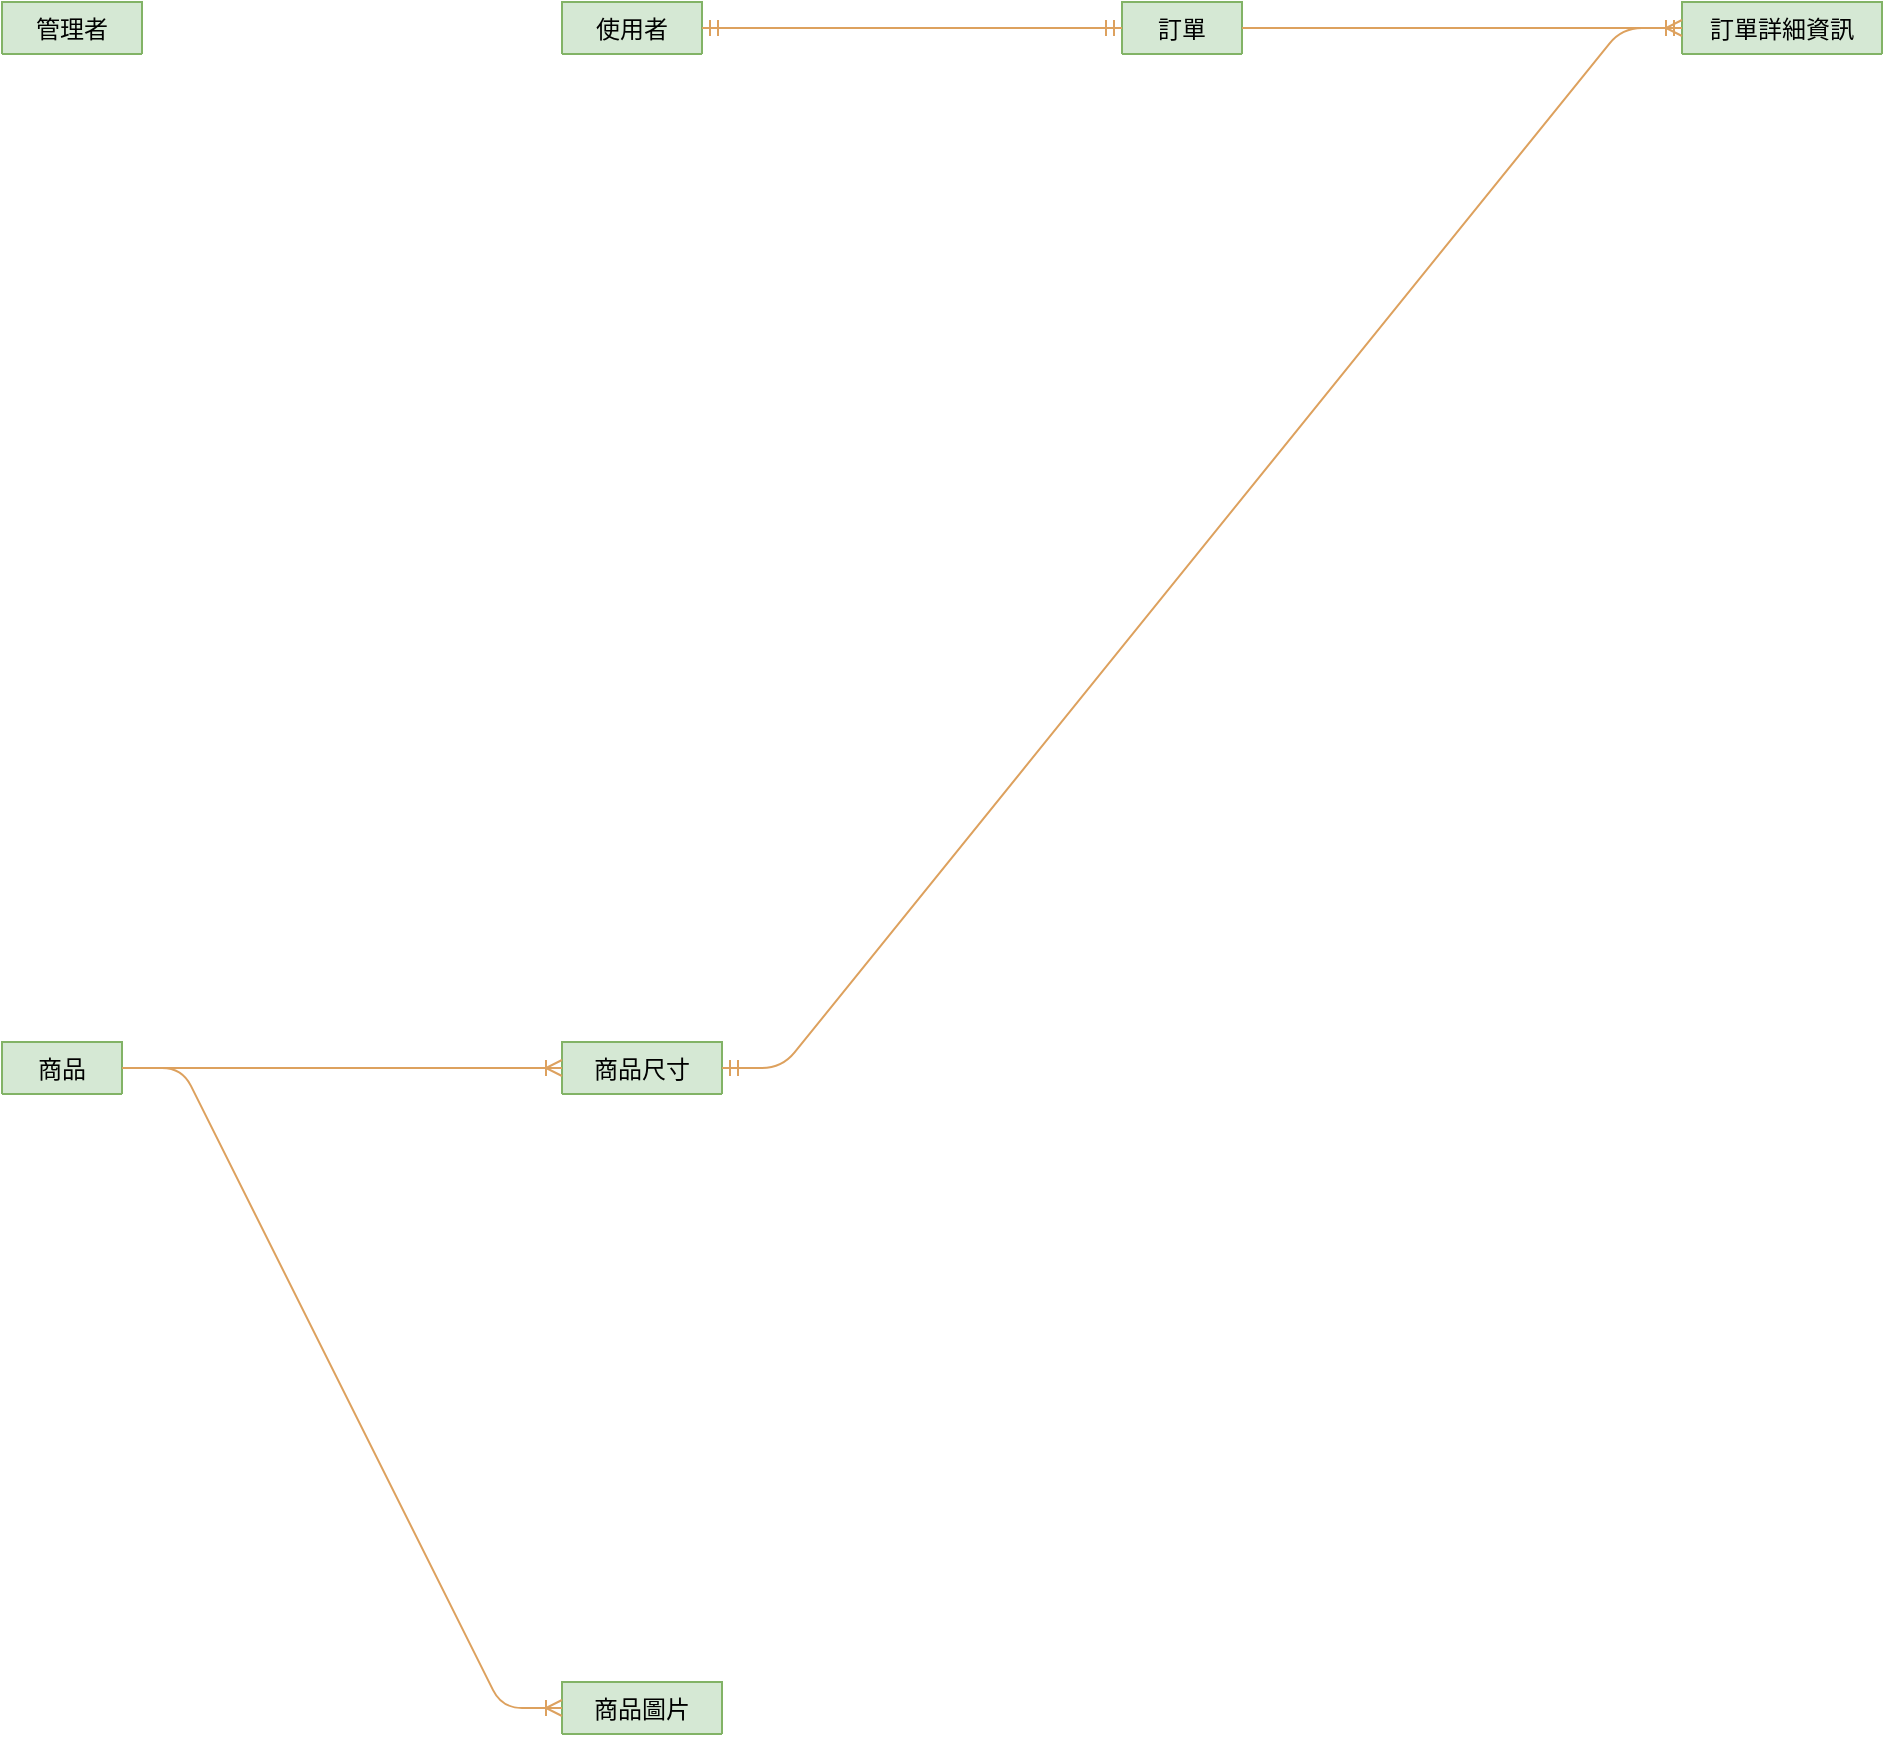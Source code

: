 <mxfile version="14.5.1" type="device"><diagram id="C5RBs43oDa-KdzZeNtuy" name="Page-1"><mxGraphModel dx="1026" dy="625" grid="1" gridSize="10" guides="1" tooltips="1" connect="1" arrows="1" fold="1" page="1" pageScale="1" pageWidth="827" pageHeight="1169" math="0" shadow="0"><root><mxCell id="WIyWlLk6GJQsqaUBKTNV-0"/><mxCell id="WIyWlLk6GJQsqaUBKTNV-1" parent="WIyWlLk6GJQsqaUBKTNV-0"/><mxCell id="1y0_K7UkemjhAfGHXKIG-6" value="使用者" style="swimlane;fontStyle=0;childLayout=stackLayout;horizontal=1;startSize=26;fillColor=#d5e8d4;horizontalStack=0;resizeParent=1;resizeParentMax=0;resizeLast=0;collapsible=1;marginBottom=0;strokeColor=#82b366;" parent="WIyWlLk6GJQsqaUBKTNV-1" vertex="1" collapsed="1"><mxGeometry x="320" y="40" width="70" height="26" as="geometry"><mxRectangle x="320" y="40" width="160" height="444" as="alternateBounds"/></mxGeometry></mxCell><mxCell id="1y0_K7UkemjhAfGHXKIG-44" value="+ 自增ID: int" style="text;strokeColor=none;fillColor=none;align=left;verticalAlign=top;spacingLeft=4;spacingRight=4;overflow=hidden;rotatable=0;points=[[0,0.5],[1,0.5]];portConstraint=eastwest;" parent="1y0_K7UkemjhAfGHXKIG-6" vertex="1"><mxGeometry y="26" width="70" height="26" as="geometry"/></mxCell><mxCell id="1y0_K7UkemjhAfGHXKIG-45" value="+ 使用者ID: uuid" style="text;strokeColor=none;fillColor=none;align=left;verticalAlign=top;spacingLeft=4;spacingRight=4;overflow=hidden;rotatable=0;points=[[0,0.5],[1,0.5]];portConstraint=eastwest;" parent="1y0_K7UkemjhAfGHXKIG-6" vertex="1"><mxGeometry y="52" width="70" height="26" as="geometry"/></mxCell><mxCell id="1y0_K7UkemjhAfGHXKIG-20" value="+ 帳號: String" style="text;strokeColor=none;fillColor=none;align=left;verticalAlign=top;spacingLeft=4;spacingRight=4;overflow=hidden;rotatable=0;points=[[0,0.5],[1,0.5]];portConstraint=eastwest;" parent="1y0_K7UkemjhAfGHXKIG-6" vertex="1"><mxGeometry y="78" width="70" height="26" as="geometry"/></mxCell><mxCell id="1y0_K7UkemjhAfGHXKIG-21" value="+ 密碼: String" style="text;strokeColor=none;fillColor=none;align=left;verticalAlign=top;spacingLeft=4;spacingRight=4;overflow=hidden;rotatable=0;points=[[0,0.5],[1,0.5]];portConstraint=eastwest;" parent="1y0_K7UkemjhAfGHXKIG-6" vertex="1"><mxGeometry y="104" width="70" height="26" as="geometry"/></mxCell><mxCell id="1y0_K7UkemjhAfGHXKIG-7" value="+ 姓氏: String" style="text;strokeColor=none;fillColor=none;align=left;verticalAlign=top;spacingLeft=4;spacingRight=4;overflow=hidden;rotatable=0;points=[[0,0.5],[1,0.5]];portConstraint=eastwest;" parent="1y0_K7UkemjhAfGHXKIG-6" vertex="1"><mxGeometry y="130" width="70" height="26" as="geometry"/></mxCell><mxCell id="1y0_K7UkemjhAfGHXKIG-8" value="+ 名字: String" style="text;strokeColor=none;fillColor=none;align=left;verticalAlign=top;spacingLeft=4;spacingRight=4;overflow=hidden;rotatable=0;points=[[0,0.5],[1,0.5]];portConstraint=eastwest;" parent="1y0_K7UkemjhAfGHXKIG-6" vertex="1"><mxGeometry y="156" width="70" height="26" as="geometry"/></mxCell><mxCell id="1y0_K7UkemjhAfGHXKIG-43" value="+ 暱稱: String" style="text;strokeColor=none;fillColor=none;align=left;verticalAlign=top;spacingLeft=4;spacingRight=4;overflow=hidden;rotatable=0;points=[[0,0.5],[1,0.5]];portConstraint=eastwest;" parent="1y0_K7UkemjhAfGHXKIG-6" vertex="1"><mxGeometry y="182" width="70" height="26" as="geometry"/></mxCell><mxCell id="1y0_K7UkemjhAfGHXKIG-22" value="+ 手機: String" style="text;strokeColor=none;fillColor=none;align=left;verticalAlign=top;spacingLeft=4;spacingRight=4;overflow=hidden;rotatable=0;points=[[0,0.5],[1,0.5]];portConstraint=eastwest;" parent="1y0_K7UkemjhAfGHXKIG-6" vertex="1"><mxGeometry y="208" width="70" height="26" as="geometry"/></mxCell><mxCell id="1y0_K7UkemjhAfGHXKIG-37" value="+ 信箱: String" style="text;strokeColor=none;fillColor=none;align=left;verticalAlign=top;spacingLeft=4;spacingRight=4;overflow=hidden;rotatable=0;points=[[0,0.5],[1,0.5]];portConstraint=eastwest;" parent="1y0_K7UkemjhAfGHXKIG-6" vertex="1"><mxGeometry y="234" width="70" height="30" as="geometry"/></mxCell><mxCell id="1y0_K7UkemjhAfGHXKIG-9" value="+ 生日: Date" style="text;strokeColor=none;fillColor=none;align=left;verticalAlign=top;spacingLeft=4;spacingRight=4;overflow=hidden;rotatable=0;points=[[0,0.5],[1,0.5]];portConstraint=eastwest;" parent="1y0_K7UkemjhAfGHXKIG-6" vertex="1"><mxGeometry y="264" width="70" height="30" as="geometry"/></mxCell><mxCell id="1y0_K7UkemjhAfGHXKIG-42" value="+ 大頭貼: String" style="text;strokeColor=none;fillColor=none;align=left;verticalAlign=top;spacingLeft=4;spacingRight=4;overflow=hidden;rotatable=0;points=[[0,0.5],[1,0.5]];portConstraint=eastwest;" parent="1y0_K7UkemjhAfGHXKIG-6" vertex="1"><mxGeometry y="294" width="70" height="30" as="geometry"/></mxCell><mxCell id="1y0_K7UkemjhAfGHXKIG-39" value="+ 帳號狀態: Int" style="text;strokeColor=none;fillColor=none;align=left;verticalAlign=top;spacingLeft=4;spacingRight=4;overflow=hidden;rotatable=0;points=[[0,0.5],[1,0.5]];portConstraint=eastwest;" parent="1y0_K7UkemjhAfGHXKIG-6" vertex="1"><mxGeometry y="324" width="70" height="30" as="geometry"/></mxCell><mxCell id="1y0_K7UkemjhAfGHXKIG-40" value="+ 創建時間: DateTime" style="text;strokeColor=none;fillColor=none;align=left;verticalAlign=top;spacingLeft=4;spacingRight=4;overflow=hidden;rotatable=0;points=[[0,0.5],[1,0.5]];portConstraint=eastwest;" parent="1y0_K7UkemjhAfGHXKIG-6" vertex="1"><mxGeometry y="354" width="70" height="30" as="geometry"/></mxCell><mxCell id="1y0_K7UkemjhAfGHXKIG-41" value="+ 更新時間: DateTime" style="text;strokeColor=none;fillColor=none;align=left;verticalAlign=top;spacingLeft=4;spacingRight=4;overflow=hidden;rotatable=0;points=[[0,0.5],[1,0.5]];portConstraint=eastwest;" parent="1y0_K7UkemjhAfGHXKIG-6" vertex="1"><mxGeometry y="384" width="70" height="30" as="geometry"/></mxCell><mxCell id="1y0_K7UkemjhAfGHXKIG-38" value="+ 刪除時間: DateTime" style="text;strokeColor=none;fillColor=none;align=left;verticalAlign=top;spacingLeft=4;spacingRight=4;overflow=hidden;rotatable=0;points=[[0,0.5],[1,0.5]];portConstraint=eastwest;" parent="1y0_K7UkemjhAfGHXKIG-6" vertex="1"><mxGeometry y="414" width="70" height="30" as="geometry"/></mxCell><mxCell id="1y0_K7UkemjhAfGHXKIG-30" value="商品" style="swimlane;fontStyle=0;childLayout=stackLayout;horizontal=1;startSize=26;fillColor=#d5e8d4;horizontalStack=0;resizeParent=1;resizeParentMax=0;resizeLast=0;collapsible=1;marginBottom=0;strokeColor=#82b366;" parent="WIyWlLk6GJQsqaUBKTNV-1" vertex="1" collapsed="1"><mxGeometry x="40" y="560" width="60" height="26" as="geometry"><mxRectangle x="40" y="560" width="160" height="246" as="alternateBounds"/></mxGeometry></mxCell><mxCell id="1y0_K7UkemjhAfGHXKIG-31" value="+ 自增ID: Int" style="text;strokeColor=none;fillColor=none;align=left;verticalAlign=top;spacingLeft=4;spacingRight=4;overflow=hidden;rotatable=0;points=[[0,0.5],[1,0.5]];portConstraint=eastwest;" parent="1y0_K7UkemjhAfGHXKIG-30" vertex="1"><mxGeometry y="26" width="60" height="26" as="geometry"/></mxCell><mxCell id="1y0_K7UkemjhAfGHXKIG-32" value="+ 商品ID: Uuid" style="text;strokeColor=none;fillColor=none;align=left;verticalAlign=top;spacingLeft=4;spacingRight=4;overflow=hidden;rotatable=0;points=[[0,0.5],[1,0.5]];portConstraint=eastwest;" parent="1y0_K7UkemjhAfGHXKIG-30" vertex="1"><mxGeometry y="52" width="60" height="26" as="geometry"/></mxCell><mxCell id="1y0_K7UkemjhAfGHXKIG-33" value="+ 名稱: String" style="text;strokeColor=none;fillColor=none;align=left;verticalAlign=top;spacingLeft=4;spacingRight=4;overflow=hidden;rotatable=0;points=[[0,0.5],[1,0.5]];portConstraint=eastwest;" parent="1y0_K7UkemjhAfGHXKIG-30" vertex="1"><mxGeometry y="78" width="60" height="26" as="geometry"/></mxCell><mxCell id="1y0_K7UkemjhAfGHXKIG-117" value="+ 描述: String" style="text;strokeColor=none;fillColor=none;align=left;verticalAlign=top;spacingLeft=4;spacingRight=4;overflow=hidden;rotatable=0;points=[[0,0.5],[1,0.5]];portConstraint=eastwest;" parent="1y0_K7UkemjhAfGHXKIG-30" vertex="1"><mxGeometry y="104" width="60" height="26" as="geometry"/></mxCell><mxCell id="1y0_K7UkemjhAfGHXKIG-34" value="+ 售價: Int" style="text;strokeColor=none;fillColor=none;align=left;verticalAlign=top;spacingLeft=4;spacingRight=4;overflow=hidden;rotatable=0;points=[[0,0.5],[1,0.5]];portConstraint=eastwest;" parent="1y0_K7UkemjhAfGHXKIG-30" vertex="1"><mxGeometry y="130" width="60" height="26" as="geometry"/></mxCell><mxCell id="1y0_K7UkemjhAfGHXKIG-36" value="+ 創建時間: DateTime" style="text;strokeColor=none;fillColor=none;align=left;verticalAlign=top;spacingLeft=4;spacingRight=4;overflow=hidden;rotatable=0;points=[[0,0.5],[1,0.5]];portConstraint=eastwest;" parent="1y0_K7UkemjhAfGHXKIG-30" vertex="1"><mxGeometry y="156" width="60" height="30" as="geometry"/></mxCell><mxCell id="1y0_K7UkemjhAfGHXKIG-74" value="+ 更新時間: DateTime" style="text;strokeColor=none;fillColor=none;align=left;verticalAlign=top;spacingLeft=4;spacingRight=4;overflow=hidden;rotatable=0;points=[[0,0.5],[1,0.5]];portConstraint=eastwest;" parent="1y0_K7UkemjhAfGHXKIG-30" vertex="1"><mxGeometry y="186" width="60" height="30" as="geometry"/></mxCell><mxCell id="1y0_K7UkemjhAfGHXKIG-79" value="+ 刪除時間: DateTime" style="text;strokeColor=none;fillColor=none;align=left;verticalAlign=top;spacingLeft=4;spacingRight=4;overflow=hidden;rotatable=0;points=[[0,0.5],[1,0.5]];portConstraint=eastwest;" parent="1y0_K7UkemjhAfGHXKIG-30" vertex="1"><mxGeometry y="216" width="60" height="30" as="geometry"/></mxCell><mxCell id="1y0_K7UkemjhAfGHXKIG-58" value="管理者" style="swimlane;fontStyle=0;childLayout=stackLayout;horizontal=1;startSize=26;fillColor=#d5e8d4;horizontalStack=0;resizeParent=1;resizeParentMax=0;resizeLast=0;collapsible=1;marginBottom=0;strokeColor=#82b366;" parent="WIyWlLk6GJQsqaUBKTNV-1" vertex="1" collapsed="1"><mxGeometry x="40" y="40" width="70" height="26" as="geometry"><mxRectangle x="40" y="40" width="160" height="444" as="alternateBounds"/></mxGeometry></mxCell><mxCell id="1y0_K7UkemjhAfGHXKIG-59" value="+ 自增ID: int" style="text;strokeColor=none;fillColor=none;align=left;verticalAlign=top;spacingLeft=4;spacingRight=4;overflow=hidden;rotatable=0;points=[[0,0.5],[1,0.5]];portConstraint=eastwest;" parent="1y0_K7UkemjhAfGHXKIG-58" vertex="1"><mxGeometry y="26" width="70" height="26" as="geometry"/></mxCell><mxCell id="1y0_K7UkemjhAfGHXKIG-60" value="+ 管理者ID: uuid" style="text;strokeColor=none;fillColor=none;align=left;verticalAlign=top;spacingLeft=4;spacingRight=4;overflow=hidden;rotatable=0;points=[[0,0.5],[1,0.5]];portConstraint=eastwest;" parent="1y0_K7UkemjhAfGHXKIG-58" vertex="1"><mxGeometry y="52" width="70" height="26" as="geometry"/></mxCell><mxCell id="1y0_K7UkemjhAfGHXKIG-61" value="+ 帳號: String" style="text;strokeColor=none;fillColor=none;align=left;verticalAlign=top;spacingLeft=4;spacingRight=4;overflow=hidden;rotatable=0;points=[[0,0.5],[1,0.5]];portConstraint=eastwest;" parent="1y0_K7UkemjhAfGHXKIG-58" vertex="1"><mxGeometry y="78" width="70" height="26" as="geometry"/></mxCell><mxCell id="1y0_K7UkemjhAfGHXKIG-62" value="+ 密碼: String" style="text;strokeColor=none;fillColor=none;align=left;verticalAlign=top;spacingLeft=4;spacingRight=4;overflow=hidden;rotatable=0;points=[[0,0.5],[1,0.5]];portConstraint=eastwest;" parent="1y0_K7UkemjhAfGHXKIG-58" vertex="1"><mxGeometry y="104" width="70" height="26" as="geometry"/></mxCell><mxCell id="1y0_K7UkemjhAfGHXKIG-63" value="+ 姓氏: String" style="text;strokeColor=none;fillColor=none;align=left;verticalAlign=top;spacingLeft=4;spacingRight=4;overflow=hidden;rotatable=0;points=[[0,0.5],[1,0.5]];portConstraint=eastwest;" parent="1y0_K7UkemjhAfGHXKIG-58" vertex="1"><mxGeometry y="130" width="70" height="26" as="geometry"/></mxCell><mxCell id="1y0_K7UkemjhAfGHXKIG-64" value="+ 名字: String" style="text;strokeColor=none;fillColor=none;align=left;verticalAlign=top;spacingLeft=4;spacingRight=4;overflow=hidden;rotatable=0;points=[[0,0.5],[1,0.5]];portConstraint=eastwest;" parent="1y0_K7UkemjhAfGHXKIG-58" vertex="1"><mxGeometry y="156" width="70" height="26" as="geometry"/></mxCell><mxCell id="1y0_K7UkemjhAfGHXKIG-65" value="+ 暱稱: String" style="text;strokeColor=none;fillColor=none;align=left;verticalAlign=top;spacingLeft=4;spacingRight=4;overflow=hidden;rotatable=0;points=[[0,0.5],[1,0.5]];portConstraint=eastwest;" parent="1y0_K7UkemjhAfGHXKIG-58" vertex="1"><mxGeometry y="182" width="70" height="26" as="geometry"/></mxCell><mxCell id="1y0_K7UkemjhAfGHXKIG-66" value="+ 手機: String" style="text;strokeColor=none;fillColor=none;align=left;verticalAlign=top;spacingLeft=4;spacingRight=4;overflow=hidden;rotatable=0;points=[[0,0.5],[1,0.5]];portConstraint=eastwest;" parent="1y0_K7UkemjhAfGHXKIG-58" vertex="1"><mxGeometry y="208" width="70" height="26" as="geometry"/></mxCell><mxCell id="1y0_K7UkemjhAfGHXKIG-67" value="+ 信箱: String" style="text;strokeColor=none;fillColor=none;align=left;verticalAlign=top;spacingLeft=4;spacingRight=4;overflow=hidden;rotatable=0;points=[[0,0.5],[1,0.5]];portConstraint=eastwest;" parent="1y0_K7UkemjhAfGHXKIG-58" vertex="1"><mxGeometry y="234" width="70" height="30" as="geometry"/></mxCell><mxCell id="1y0_K7UkemjhAfGHXKIG-68" value="+ 生日: Date" style="text;strokeColor=none;fillColor=none;align=left;verticalAlign=top;spacingLeft=4;spacingRight=4;overflow=hidden;rotatable=0;points=[[0,0.5],[1,0.5]];portConstraint=eastwest;" parent="1y0_K7UkemjhAfGHXKIG-58" vertex="1"><mxGeometry y="264" width="70" height="30" as="geometry"/></mxCell><mxCell id="1y0_K7UkemjhAfGHXKIG-69" value="+ 大頭貼: String" style="text;strokeColor=none;fillColor=none;align=left;verticalAlign=top;spacingLeft=4;spacingRight=4;overflow=hidden;rotatable=0;points=[[0,0.5],[1,0.5]];portConstraint=eastwest;" parent="1y0_K7UkemjhAfGHXKIG-58" vertex="1"><mxGeometry y="294" width="70" height="30" as="geometry"/></mxCell><mxCell id="1y0_K7UkemjhAfGHXKIG-70" value="+ 帳號狀態: int" style="text;strokeColor=none;fillColor=none;align=left;verticalAlign=top;spacingLeft=4;spacingRight=4;overflow=hidden;rotatable=0;points=[[0,0.5],[1,0.5]];portConstraint=eastwest;" parent="1y0_K7UkemjhAfGHXKIG-58" vertex="1"><mxGeometry y="324" width="70" height="30" as="geometry"/></mxCell><mxCell id="1y0_K7UkemjhAfGHXKIG-71" value="+ 創建時間: DateTime" style="text;strokeColor=none;fillColor=none;align=left;verticalAlign=top;spacingLeft=4;spacingRight=4;overflow=hidden;rotatable=0;points=[[0,0.5],[1,0.5]];portConstraint=eastwest;" parent="1y0_K7UkemjhAfGHXKIG-58" vertex="1"><mxGeometry y="354" width="70" height="30" as="geometry"/></mxCell><mxCell id="1y0_K7UkemjhAfGHXKIG-72" value="+ 更新時間: DateTime" style="text;strokeColor=none;fillColor=none;align=left;verticalAlign=top;spacingLeft=4;spacingRight=4;overflow=hidden;rotatable=0;points=[[0,0.5],[1,0.5]];portConstraint=eastwest;" parent="1y0_K7UkemjhAfGHXKIG-58" vertex="1"><mxGeometry y="384" width="70" height="30" as="geometry"/></mxCell><mxCell id="1y0_K7UkemjhAfGHXKIG-73" value="+ 刪除時間: DateTime" style="text;strokeColor=none;fillColor=none;align=left;verticalAlign=top;spacingLeft=4;spacingRight=4;overflow=hidden;rotatable=0;points=[[0,0.5],[1,0.5]];portConstraint=eastwest;" parent="1y0_K7UkemjhAfGHXKIG-58" vertex="1"><mxGeometry y="414" width="70" height="30" as="geometry"/></mxCell><mxCell id="1y0_K7UkemjhAfGHXKIG-81" value="商品尺寸" style="swimlane;fontStyle=0;childLayout=stackLayout;horizontal=1;startSize=26;fillColor=#d5e8d4;horizontalStack=0;resizeParent=1;resizeParentMax=0;resizeLast=0;collapsible=1;marginBottom=0;strokeColor=#82b366;" parent="WIyWlLk6GJQsqaUBKTNV-1" vertex="1" collapsed="1"><mxGeometry x="320" y="560" width="80" height="26" as="geometry"><mxRectangle x="320" y="560" width="160" height="272" as="alternateBounds"/></mxGeometry></mxCell><mxCell id="1y0_K7UkemjhAfGHXKIG-82" value="+ 自增ID: Int" style="text;strokeColor=none;fillColor=none;align=left;verticalAlign=top;spacingLeft=4;spacingRight=4;overflow=hidden;rotatable=0;points=[[0,0.5],[1,0.5]];portConstraint=eastwest;" parent="1y0_K7UkemjhAfGHXKIG-81" vertex="1"><mxGeometry y="26" width="80" height="26" as="geometry"/></mxCell><mxCell id="1y0_K7UkemjhAfGHXKIG-84" value="+ 商品尺寸ID: Uuid" style="text;strokeColor=none;fillColor=none;align=left;verticalAlign=top;spacingLeft=4;spacingRight=4;overflow=hidden;rotatable=0;points=[[0,0.5],[1,0.5]];portConstraint=eastwest;" parent="1y0_K7UkemjhAfGHXKIG-81" vertex="1"><mxGeometry y="52" width="80" height="26" as="geometry"/></mxCell><mxCell id="1y0_K7UkemjhAfGHXKIG-83" value="+ 商品ID: Uuid" style="text;strokeColor=none;fillColor=none;align=left;verticalAlign=top;spacingLeft=4;spacingRight=4;overflow=hidden;rotatable=0;points=[[0,0.5],[1,0.5]];portConstraint=eastwest;" parent="1y0_K7UkemjhAfGHXKIG-81" vertex="1"><mxGeometry y="78" width="80" height="26" as="geometry"/></mxCell><mxCell id="1y0_K7UkemjhAfGHXKIG-85" value="+ 尺寸: String" style="text;strokeColor=none;fillColor=none;align=left;verticalAlign=top;spacingLeft=4;spacingRight=4;overflow=hidden;rotatable=0;points=[[0,0.5],[1,0.5]];portConstraint=eastwest;" parent="1y0_K7UkemjhAfGHXKIG-81" vertex="1"><mxGeometry y="104" width="80" height="26" as="geometry"/></mxCell><mxCell id="1y0_K7UkemjhAfGHXKIG-89" value="+ 顏色: String" style="text;strokeColor=none;fillColor=none;align=left;verticalAlign=top;spacingLeft=4;spacingRight=4;overflow=hidden;rotatable=0;points=[[0,0.5],[1,0.5]];portConstraint=eastwest;" parent="1y0_K7UkemjhAfGHXKIG-81" vertex="1"><mxGeometry y="130" width="80" height="26" as="geometry"/></mxCell><mxCell id="1y0_K7UkemjhAfGHXKIG-90" value="+ 庫存量: Int" style="text;strokeColor=none;fillColor=none;align=left;verticalAlign=top;spacingLeft=4;spacingRight=4;overflow=hidden;rotatable=0;points=[[0,0.5],[1,0.5]];portConstraint=eastwest;" parent="1y0_K7UkemjhAfGHXKIG-81" vertex="1"><mxGeometry y="156" width="80" height="26" as="geometry"/></mxCell><mxCell id="1y0_K7UkemjhAfGHXKIG-86" value="+ 創建時間: DateTime" style="text;strokeColor=none;fillColor=none;align=left;verticalAlign=top;spacingLeft=4;spacingRight=4;overflow=hidden;rotatable=0;points=[[0,0.5],[1,0.5]];portConstraint=eastwest;" parent="1y0_K7UkemjhAfGHXKIG-81" vertex="1"><mxGeometry y="182" width="80" height="30" as="geometry"/></mxCell><mxCell id="1y0_K7UkemjhAfGHXKIG-87" value="+ 更新時間: DateTime" style="text;strokeColor=none;fillColor=none;align=left;verticalAlign=top;spacingLeft=4;spacingRight=4;overflow=hidden;rotatable=0;points=[[0,0.5],[1,0.5]];portConstraint=eastwest;" parent="1y0_K7UkemjhAfGHXKIG-81" vertex="1"><mxGeometry y="212" width="80" height="30" as="geometry"/></mxCell><mxCell id="1y0_K7UkemjhAfGHXKIG-88" value="+ 刪除時間: DateTime" style="text;strokeColor=none;fillColor=none;align=left;verticalAlign=top;spacingLeft=4;spacingRight=4;overflow=hidden;rotatable=0;points=[[0,0.5],[1,0.5]];portConstraint=eastwest;" parent="1y0_K7UkemjhAfGHXKIG-81" vertex="1"><mxGeometry y="242" width="80" height="30" as="geometry"/></mxCell><mxCell id="1y0_K7UkemjhAfGHXKIG-91" value="商品圖片" style="swimlane;fontStyle=0;childLayout=stackLayout;horizontal=1;startSize=26;fillColor=#d5e8d4;horizontalStack=0;resizeParent=1;resizeParentMax=0;resizeLast=0;collapsible=1;marginBottom=0;strokeColor=#82b366;" parent="WIyWlLk6GJQsqaUBKTNV-1" vertex="1" collapsed="1"><mxGeometry x="320" y="880" width="80" height="26" as="geometry"><mxRectangle x="320" y="880" width="160" height="246" as="alternateBounds"/></mxGeometry></mxCell><mxCell id="1y0_K7UkemjhAfGHXKIG-92" value="+ 自增ID: Int" style="text;strokeColor=none;fillColor=none;align=left;verticalAlign=top;spacingLeft=4;spacingRight=4;overflow=hidden;rotatable=0;points=[[0,0.5],[1,0.5]];portConstraint=eastwest;" parent="1y0_K7UkemjhAfGHXKIG-91" vertex="1"><mxGeometry y="26" width="80" height="26" as="geometry"/></mxCell><mxCell id="1y0_K7UkemjhAfGHXKIG-99" value="+ 商品圖片ID: Uuid" style="text;strokeColor=none;fillColor=none;align=left;verticalAlign=top;spacingLeft=4;spacingRight=4;overflow=hidden;rotatable=0;points=[[0,0.5],[1,0.5]];portConstraint=eastwest;" parent="1y0_K7UkemjhAfGHXKIG-91" vertex="1"><mxGeometry y="52" width="80" height="26" as="geometry"/></mxCell><mxCell id="1y0_K7UkemjhAfGHXKIG-93" value="+ 商品ID: Uuid" style="text;strokeColor=none;fillColor=none;align=left;verticalAlign=top;spacingLeft=4;spacingRight=4;overflow=hidden;rotatable=0;points=[[0,0.5],[1,0.5]];portConstraint=eastwest;" parent="1y0_K7UkemjhAfGHXKIG-91" vertex="1"><mxGeometry y="78" width="80" height="26" as="geometry"/></mxCell><mxCell id="1y0_K7UkemjhAfGHXKIG-100" value="+ url: String" style="text;strokeColor=none;fillColor=none;align=left;verticalAlign=top;spacingLeft=4;spacingRight=4;overflow=hidden;rotatable=0;points=[[0,0.5],[1,0.5]];portConstraint=eastwest;" parent="1y0_K7UkemjhAfGHXKIG-91" vertex="1"><mxGeometry y="104" width="80" height="26" as="geometry"/></mxCell><mxCell id="1y0_K7UkemjhAfGHXKIG-94" value="+ 權重: Int" style="text;strokeColor=none;fillColor=none;align=left;verticalAlign=top;spacingLeft=4;spacingRight=4;overflow=hidden;rotatable=0;points=[[0,0.5],[1,0.5]];portConstraint=eastwest;" parent="1y0_K7UkemjhAfGHXKIG-91" vertex="1"><mxGeometry y="130" width="80" height="26" as="geometry"/></mxCell><mxCell id="1y0_K7UkemjhAfGHXKIG-96" value="+ 創建時間: DateTime" style="text;strokeColor=none;fillColor=none;align=left;verticalAlign=top;spacingLeft=4;spacingRight=4;overflow=hidden;rotatable=0;points=[[0,0.5],[1,0.5]];portConstraint=eastwest;" parent="1y0_K7UkemjhAfGHXKIG-91" vertex="1"><mxGeometry y="156" width="80" height="30" as="geometry"/></mxCell><mxCell id="1y0_K7UkemjhAfGHXKIG-97" value="+ 更新時間: DateTime" style="text;strokeColor=none;fillColor=none;align=left;verticalAlign=top;spacingLeft=4;spacingRight=4;overflow=hidden;rotatable=0;points=[[0,0.5],[1,0.5]];portConstraint=eastwest;" parent="1y0_K7UkemjhAfGHXKIG-91" vertex="1"><mxGeometry y="186" width="80" height="30" as="geometry"/></mxCell><mxCell id="1y0_K7UkemjhAfGHXKIG-98" value="+ 刪除時間: DateTime" style="text;strokeColor=none;fillColor=none;align=left;verticalAlign=top;spacingLeft=4;spacingRight=4;overflow=hidden;rotatable=0;points=[[0,0.5],[1,0.5]];portConstraint=eastwest;" parent="1y0_K7UkemjhAfGHXKIG-91" vertex="1"><mxGeometry y="216" width="80" height="30" as="geometry"/></mxCell><mxCell id="1y0_K7UkemjhAfGHXKIG-101" value="訂單" style="swimlane;fontStyle=0;childLayout=stackLayout;horizontal=1;startSize=26;fillColor=#d5e8d4;horizontalStack=0;resizeParent=1;resizeParentMax=0;resizeLast=0;collapsible=1;marginBottom=0;strokeColor=#82b366;" parent="WIyWlLk6GJQsqaUBKTNV-1" vertex="1" collapsed="1"><mxGeometry x="600" y="40" width="60" height="26" as="geometry"><mxRectangle x="600" y="40" width="160" height="324" as="alternateBounds"/></mxGeometry></mxCell><mxCell id="1y0_K7UkemjhAfGHXKIG-102" value="+ 自增ID: Int" style="text;strokeColor=none;fillColor=none;align=left;verticalAlign=top;spacingLeft=4;spacingRight=4;overflow=hidden;rotatable=0;points=[[0,0.5],[1,0.5]];portConstraint=eastwest;" parent="1y0_K7UkemjhAfGHXKIG-101" vertex="1"><mxGeometry y="26" width="60" height="26" as="geometry"/></mxCell><mxCell id="1y0_K7UkemjhAfGHXKIG-103" value="+ 訂單ID: Uuid" style="text;strokeColor=none;fillColor=none;align=left;verticalAlign=top;spacingLeft=4;spacingRight=4;overflow=hidden;rotatable=0;points=[[0,0.5],[1,0.5]];portConstraint=eastwest;" parent="1y0_K7UkemjhAfGHXKIG-101" vertex="1"><mxGeometry y="52" width="60" height="26" as="geometry"/></mxCell><mxCell id="1y0_K7UkemjhAfGHXKIG-104" value="+ 使用者ID: Uuid" style="text;strokeColor=none;fillColor=none;align=left;verticalAlign=top;spacingLeft=4;spacingRight=4;overflow=hidden;rotatable=0;points=[[0,0.5],[1,0.5]];portConstraint=eastwest;" parent="1y0_K7UkemjhAfGHXKIG-101" vertex="1"><mxGeometry y="78" width="60" height="26" as="geometry"/></mxCell><mxCell id="1y0_K7UkemjhAfGHXKIG-105" value="+ 商品總數: Int" style="text;strokeColor=none;fillColor=none;align=left;verticalAlign=top;spacingLeft=4;spacingRight=4;overflow=hidden;rotatable=0;points=[[0,0.5],[1,0.5]];portConstraint=eastwest;" parent="1y0_K7UkemjhAfGHXKIG-101" vertex="1"><mxGeometry y="104" width="60" height="26" as="geometry"/></mxCell><mxCell id="1y0_K7UkemjhAfGHXKIG-118" value="+ 商品總價: Int" style="text;strokeColor=none;fillColor=none;align=left;verticalAlign=top;spacingLeft=4;spacingRight=4;overflow=hidden;rotatable=0;points=[[0,0.5],[1,0.5]];portConstraint=eastwest;" parent="1y0_K7UkemjhAfGHXKIG-101" vertex="1"><mxGeometry y="130" width="60" height="26" as="geometry"/></mxCell><mxCell id="1y0_K7UkemjhAfGHXKIG-119" value="+ 付款方式: String" style="text;strokeColor=none;fillColor=none;align=left;verticalAlign=top;spacingLeft=4;spacingRight=4;overflow=hidden;rotatable=0;points=[[0,0.5],[1,0.5]];portConstraint=eastwest;" parent="1y0_K7UkemjhAfGHXKIG-101" vertex="1"><mxGeometry y="156" width="60" height="26" as="geometry"/></mxCell><mxCell id="1y0_K7UkemjhAfGHXKIG-120" value="+ 運費: Int" style="text;strokeColor=none;fillColor=none;align=left;verticalAlign=top;spacingLeft=4;spacingRight=4;overflow=hidden;rotatable=0;points=[[0,0.5],[1,0.5]];portConstraint=eastwest;" parent="1y0_K7UkemjhAfGHXKIG-101" vertex="1"><mxGeometry y="182" width="60" height="26" as="geometry"/></mxCell><mxCell id="1y0_K7UkemjhAfGHXKIG-121" value="+ 訂單狀態: Int" style="text;strokeColor=none;fillColor=none;align=left;verticalAlign=top;spacingLeft=4;spacingRight=4;overflow=hidden;rotatable=0;points=[[0,0.5],[1,0.5]];portConstraint=eastwest;" parent="1y0_K7UkemjhAfGHXKIG-101" vertex="1"><mxGeometry y="208" width="60" height="26" as="geometry"/></mxCell><mxCell id="1y0_K7UkemjhAfGHXKIG-106" value="+ 創建時間: DateTime" style="text;strokeColor=none;fillColor=none;align=left;verticalAlign=top;spacingLeft=4;spacingRight=4;overflow=hidden;rotatable=0;points=[[0,0.5],[1,0.5]];portConstraint=eastwest;" parent="1y0_K7UkemjhAfGHXKIG-101" vertex="1"><mxGeometry y="234" width="60" height="30" as="geometry"/></mxCell><mxCell id="1y0_K7UkemjhAfGHXKIG-107" value="+ 更新時間: DateTime" style="text;strokeColor=none;fillColor=none;align=left;verticalAlign=top;spacingLeft=4;spacingRight=4;overflow=hidden;rotatable=0;points=[[0,0.5],[1,0.5]];portConstraint=eastwest;" parent="1y0_K7UkemjhAfGHXKIG-101" vertex="1"><mxGeometry y="264" width="60" height="30" as="geometry"/></mxCell><mxCell id="1y0_K7UkemjhAfGHXKIG-108" value="+ 刪除時間: DateTime" style="text;strokeColor=none;fillColor=none;align=left;verticalAlign=top;spacingLeft=4;spacingRight=4;overflow=hidden;rotatable=0;points=[[0,0.5],[1,0.5]];portConstraint=eastwest;" parent="1y0_K7UkemjhAfGHXKIG-101" vertex="1"><mxGeometry y="294" width="60" height="30" as="geometry"/></mxCell><mxCell id="1y0_K7UkemjhAfGHXKIG-109" value="訂單詳細資訊" style="swimlane;fontStyle=0;childLayout=stackLayout;horizontal=1;startSize=26;fillColor=#d5e8d4;horizontalStack=0;resizeParent=1;resizeParentMax=0;resizeLast=0;collapsible=1;marginBottom=0;strokeColor=#82b366;" parent="WIyWlLk6GJQsqaUBKTNV-1" vertex="1" collapsed="1"><mxGeometry x="880" y="40" width="100" height="26" as="geometry"><mxRectangle x="880" y="40" width="160" height="246" as="alternateBounds"/></mxGeometry></mxCell><mxCell id="1y0_K7UkemjhAfGHXKIG-110" value="+ 自增ID: Int" style="text;strokeColor=none;fillColor=none;align=left;verticalAlign=top;spacingLeft=4;spacingRight=4;overflow=hidden;rotatable=0;points=[[0,0.5],[1,0.5]];portConstraint=eastwest;" parent="1y0_K7UkemjhAfGHXKIG-109" vertex="1"><mxGeometry y="26" width="100" height="26" as="geometry"/></mxCell><mxCell id="xpWh7prkFJIHsPiCX11f-31" value="+ 訂單詳細資訊ID: Uuid" style="text;strokeColor=none;fillColor=none;align=left;verticalAlign=top;spacingLeft=4;spacingRight=4;overflow=hidden;rotatable=0;points=[[0,0.5],[1,0.5]];portConstraint=eastwest;" parent="1y0_K7UkemjhAfGHXKIG-109" vertex="1"><mxGeometry y="52" width="100" height="26" as="geometry"/></mxCell><mxCell id="1y0_K7UkemjhAfGHXKIG-111" value="+ 訂單ID: Uuid" style="text;strokeColor=none;fillColor=none;align=left;verticalAlign=top;spacingLeft=4;spacingRight=4;overflow=hidden;rotatable=0;points=[[0,0.5],[1,0.5]];portConstraint=eastwest;" parent="1y0_K7UkemjhAfGHXKIG-109" vertex="1"><mxGeometry y="78" width="100" height="26" as="geometry"/></mxCell><mxCell id="1y0_K7UkemjhAfGHXKIG-123" value="+ 商品尺寸ID: Uuid" style="text;strokeColor=none;fillColor=none;align=left;verticalAlign=top;spacingLeft=4;spacingRight=4;overflow=hidden;rotatable=0;points=[[0,0.5],[1,0.5]];portConstraint=eastwest;" parent="1y0_K7UkemjhAfGHXKIG-109" vertex="1"><mxGeometry y="104" width="100" height="26" as="geometry"/></mxCell><mxCell id="1y0_K7UkemjhAfGHXKIG-122" value="+ 數量: Int" style="text;strokeColor=none;fillColor=none;align=left;verticalAlign=top;spacingLeft=4;spacingRight=4;overflow=hidden;rotatable=0;points=[[0,0.5],[1,0.5]];portConstraint=eastwest;" parent="1y0_K7UkemjhAfGHXKIG-109" vertex="1"><mxGeometry y="130" width="100" height="26" as="geometry"/></mxCell><mxCell id="1y0_K7UkemjhAfGHXKIG-114" value="+ 創建時間: DateTime" style="text;strokeColor=none;fillColor=none;align=left;verticalAlign=top;spacingLeft=4;spacingRight=4;overflow=hidden;rotatable=0;points=[[0,0.5],[1,0.5]];portConstraint=eastwest;" parent="1y0_K7UkemjhAfGHXKIG-109" vertex="1"><mxGeometry y="156" width="100" height="30" as="geometry"/></mxCell><mxCell id="1y0_K7UkemjhAfGHXKIG-115" value="+ 更新時間: DateTime" style="text;strokeColor=none;fillColor=none;align=left;verticalAlign=top;spacingLeft=4;spacingRight=4;overflow=hidden;rotatable=0;points=[[0,0.5],[1,0.5]];portConstraint=eastwest;" parent="1y0_K7UkemjhAfGHXKIG-109" vertex="1"><mxGeometry y="186" width="100" height="30" as="geometry"/></mxCell><mxCell id="1y0_K7UkemjhAfGHXKIG-116" value="+ 刪除時間: DateTime" style="text;strokeColor=none;fillColor=none;align=left;verticalAlign=top;spacingLeft=4;spacingRight=4;overflow=hidden;rotatable=0;points=[[0,0.5],[1,0.5]];portConstraint=eastwest;" parent="1y0_K7UkemjhAfGHXKIG-109" vertex="1"><mxGeometry y="216" width="100" height="30" as="geometry"/></mxCell><mxCell id="xpWh7prkFJIHsPiCX11f-28" value="" style="edgeStyle=entityRelationEdgeStyle;fontSize=12;html=1;endArrow=ERoneToMany;strokeColor=#DDA15E;fillColor=#BC6C25;exitX=1;exitY=0.5;exitDx=0;exitDy=0;entryX=0;entryY=0.5;entryDx=0;entryDy=0;" parent="WIyWlLk6GJQsqaUBKTNV-1" source="1y0_K7UkemjhAfGHXKIG-32" target="1y0_K7UkemjhAfGHXKIG-83" edge="1"><mxGeometry width="100" height="100" relative="1" as="geometry"><mxPoint x="230" y="770" as="sourcePoint"/><mxPoint x="300" y="740" as="targetPoint"/></mxGeometry></mxCell><mxCell id="xpWh7prkFJIHsPiCX11f-29" value="" style="edgeStyle=entityRelationEdgeStyle;fontSize=12;html=1;endArrow=ERoneToMany;strokeColor=#DDA15E;fillColor=#BC6C25;exitX=1;exitY=0.5;exitDx=0;exitDy=0;entryX=0;entryY=0.5;entryDx=0;entryDy=0;" parent="WIyWlLk6GJQsqaUBKTNV-1" source="1y0_K7UkemjhAfGHXKIG-32" target="1y0_K7UkemjhAfGHXKIG-93" edge="1"><mxGeometry width="100" height="100" relative="1" as="geometry"><mxPoint x="210" y="715" as="sourcePoint"/><mxPoint x="330" y="741" as="targetPoint"/></mxGeometry></mxCell><mxCell id="xpWh7prkFJIHsPiCX11f-30" value="" style="edgeStyle=entityRelationEdgeStyle;fontSize=12;html=1;endArrow=ERoneToMany;strokeColor=#DDA15E;fillColor=#BC6C25;exitX=1;exitY=0.5;exitDx=0;exitDy=0;entryX=0;entryY=0.5;entryDx=0;entryDy=0;" parent="WIyWlLk6GJQsqaUBKTNV-1" source="1y0_K7UkemjhAfGHXKIG-103" target="1y0_K7UkemjhAfGHXKIG-111" edge="1"><mxGeometry width="100" height="100" relative="1" as="geometry"><mxPoint x="800" y="340" as="sourcePoint"/><mxPoint x="930" y="430" as="targetPoint"/></mxGeometry></mxCell><mxCell id="xpWh7prkFJIHsPiCX11f-32" value="" style="edgeStyle=entityRelationEdgeStyle;fontSize=12;html=1;endArrow=ERmandOne;startArrow=ERmandOne;strokeColor=#DDA15E;fillColor=#BC6C25;exitX=1;exitY=0.5;exitDx=0;exitDy=0;entryX=0;entryY=0.5;entryDx=0;entryDy=0;" parent="WIyWlLk6GJQsqaUBKTNV-1" source="1y0_K7UkemjhAfGHXKIG-84" target="1y0_K7UkemjhAfGHXKIG-123" edge="1"><mxGeometry width="100" height="100" relative="1" as="geometry"><mxPoint x="480" y="420" as="sourcePoint"/><mxPoint x="830" y="220" as="targetPoint"/></mxGeometry></mxCell><mxCell id="xpWh7prkFJIHsPiCX11f-33" value="" style="edgeStyle=entityRelationEdgeStyle;fontSize=12;html=1;endArrow=ERmandOne;startArrow=ERmandOne;strokeColor=#DDA15E;fillColor=#BC6C25;exitX=1;exitY=0.5;exitDx=0;exitDy=0;entryX=0;entryY=0.5;entryDx=0;entryDy=0;" parent="WIyWlLk6GJQsqaUBKTNV-1" source="1y0_K7UkemjhAfGHXKIG-45" target="1y0_K7UkemjhAfGHXKIG-104" edge="1"><mxGeometry width="100" height="100" relative="1" as="geometry"><mxPoint x="480" y="360" as="sourcePoint"/><mxPoint x="580" y="260" as="targetPoint"/></mxGeometry></mxCell></root></mxGraphModel></diagram></mxfile>